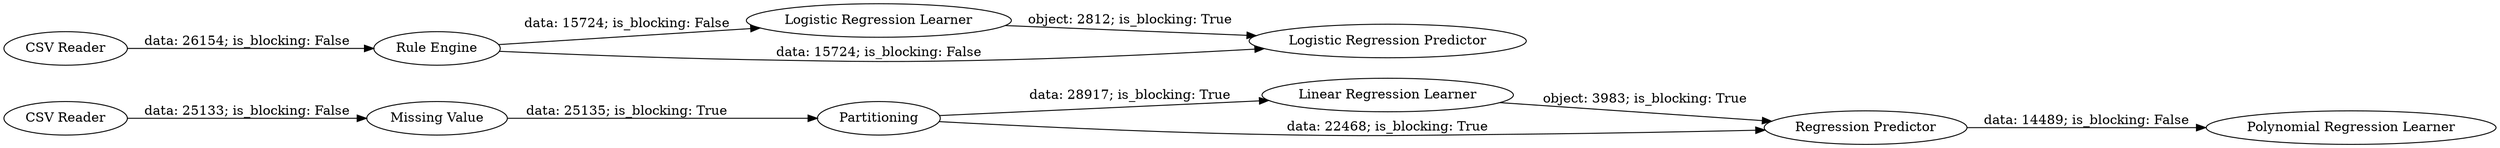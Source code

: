 digraph {
	"1939235754742156333_3" [label=Partitioning]
	"1939235754742156333_6" [label="Polynomial Regression Learner"]
	"1939235754742156333_4" [label="Linear Regression Learner"]
	"1939235754742156333_10" [label="Logistic Regression Learner"]
	"1939235754742156333_7" [label="CSV Reader"]
	"1939235754742156333_8" [label="Rule Engine"]
	"1939235754742156333_1" [label="CSV Reader"]
	"1939235754742156333_5" [label="Regression Predictor"]
	"1939235754742156333_11" [label="Logistic Regression Predictor"]
	"1939235754742156333_2" [label="Missing Value"]
	"1939235754742156333_3" -> "1939235754742156333_5" [label="data: 22468; is_blocking: True"]
	"1939235754742156333_2" -> "1939235754742156333_3" [label="data: 25135; is_blocking: True"]
	"1939235754742156333_5" -> "1939235754742156333_6" [label="data: 14489; is_blocking: False"]
	"1939235754742156333_8" -> "1939235754742156333_10" [label="data: 15724; is_blocking: False"]
	"1939235754742156333_10" -> "1939235754742156333_11" [label="object: 2812; is_blocking: True"]
	"1939235754742156333_8" -> "1939235754742156333_11" [label="data: 15724; is_blocking: False"]
	"1939235754742156333_7" -> "1939235754742156333_8" [label="data: 26154; is_blocking: False"]
	"1939235754742156333_1" -> "1939235754742156333_2" [label="data: 25133; is_blocking: False"]
	"1939235754742156333_4" -> "1939235754742156333_5" [label="object: 3983; is_blocking: True"]
	"1939235754742156333_3" -> "1939235754742156333_4" [label="data: 28917; is_blocking: True"]
	rankdir=LR
}
